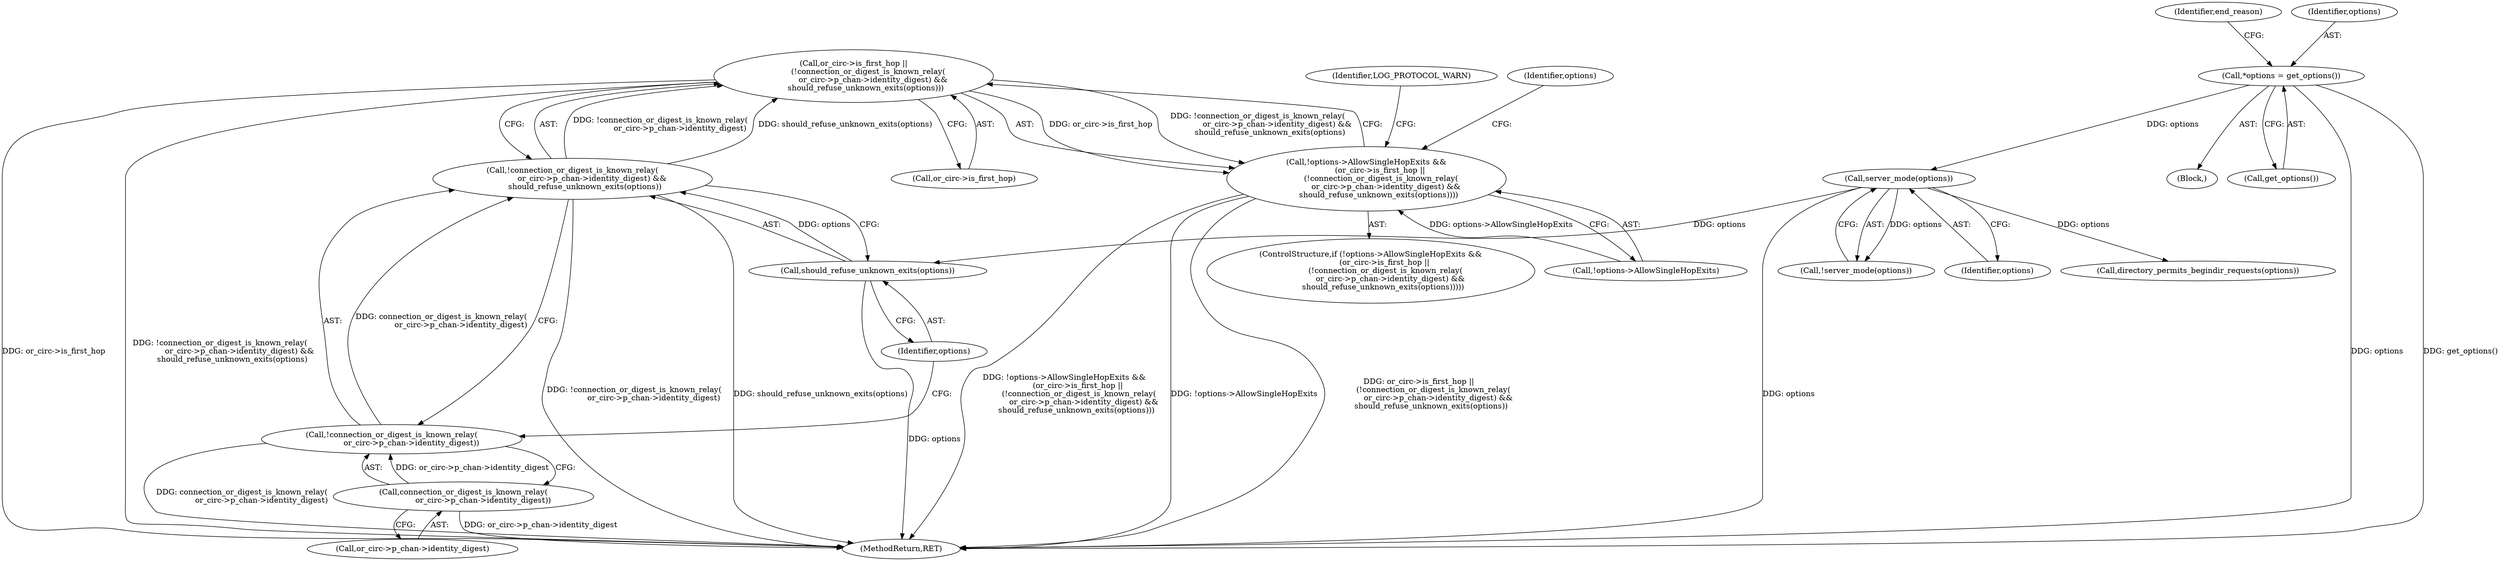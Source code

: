 digraph "0_tor_79b59a2dfcb68897ee89d98587d09e55f07e68d7@pointer" {
"1000264" [label="(Call,or_circ->is_first_hop ||\n            (!connection_or_digest_is_known_relay(\n                or_circ->p_chan->identity_digest) &&\n          should_refuse_unknown_exits(options)))"];
"1000268" [label="(Call,!connection_or_digest_is_known_relay(\n                or_circ->p_chan->identity_digest) &&\n          should_refuse_unknown_exits(options))"];
"1000269" [label="(Call,!connection_or_digest_is_known_relay(\n                or_circ->p_chan->identity_digest))"];
"1000270" [label="(Call,connection_or_digest_is_known_relay(\n                or_circ->p_chan->identity_digest))"];
"1000276" [label="(Call,should_refuse_unknown_exits(options))"];
"1000177" [label="(Call,server_mode(options))"];
"1000140" [label="(Call,*options = get_options())"];
"1000259" [label="(Call,!options->AllowSingleHopExits &&\n           (or_circ->is_first_hop ||\n            (!connection_or_digest_is_known_relay(\n                or_circ->p_chan->identity_digest) &&\n          should_refuse_unknown_exits(options))))"];
"1000264" [label="(Call,or_circ->is_first_hop ||\n            (!connection_or_digest_is_known_relay(\n                or_circ->p_chan->identity_digest) &&\n          should_refuse_unknown_exits(options)))"];
"1000697" [label="(MethodReturn,RET)"];
"1000259" [label="(Call,!options->AllowSingleHopExits &&\n           (or_circ->is_first_hop ||\n            (!connection_or_digest_is_known_relay(\n                or_circ->p_chan->identity_digest) &&\n          should_refuse_unknown_exits(options))))"];
"1000271" [label="(Call,or_circ->p_chan->identity_digest)"];
"1000176" [label="(Call,!server_mode(options))"];
"1000124" [label="(Block,)"];
"1000177" [label="(Call,server_mode(options))"];
"1000280" [label="(Identifier,LOG_PROTOCOL_WARN)"];
"1000265" [label="(Call,or_circ->is_first_hop)"];
"1000258" [label="(ControlStructure,if (!options->AllowSingleHopExits &&\n           (or_circ->is_first_hop ||\n            (!connection_or_digest_is_known_relay(\n                or_circ->p_chan->identity_digest) &&\n          should_refuse_unknown_exits(options)))))"];
"1000270" [label="(Call,connection_or_digest_is_known_relay(\n                or_circ->p_chan->identity_digest))"];
"1000178" [label="(Identifier,options)"];
"1000147" [label="(Identifier,end_reason)"];
"1000269" [label="(Call,!connection_or_digest_is_known_relay(\n                or_circ->p_chan->identity_digest))"];
"1000276" [label="(Call,should_refuse_unknown_exits(options))"];
"1000140" [label="(Call,*options = get_options())"];
"1000260" [label="(Call,!options->AllowSingleHopExits)"];
"1000142" [label="(Call,get_options())"];
"1000268" [label="(Call,!connection_or_digest_is_known_relay(\n                or_circ->p_chan->identity_digest) &&\n          should_refuse_unknown_exits(options))"];
"1000277" [label="(Identifier,options)"];
"1000321" [label="(Call,directory_permits_begindir_requests(options))"];
"1000141" [label="(Identifier,options)"];
"1000381" [label="(Identifier,options)"];
"1000264" -> "1000259"  [label="AST: "];
"1000264" -> "1000265"  [label="CFG: "];
"1000264" -> "1000268"  [label="CFG: "];
"1000265" -> "1000264"  [label="AST: "];
"1000268" -> "1000264"  [label="AST: "];
"1000259" -> "1000264"  [label="CFG: "];
"1000264" -> "1000697"  [label="DDG: or_circ->is_first_hop"];
"1000264" -> "1000697"  [label="DDG: !connection_or_digest_is_known_relay(\n                or_circ->p_chan->identity_digest) &&\n          should_refuse_unknown_exits(options)"];
"1000264" -> "1000259"  [label="DDG: or_circ->is_first_hop"];
"1000264" -> "1000259"  [label="DDG: !connection_or_digest_is_known_relay(\n                or_circ->p_chan->identity_digest) &&\n          should_refuse_unknown_exits(options)"];
"1000268" -> "1000264"  [label="DDG: !connection_or_digest_is_known_relay(\n                or_circ->p_chan->identity_digest)"];
"1000268" -> "1000264"  [label="DDG: should_refuse_unknown_exits(options)"];
"1000268" -> "1000269"  [label="CFG: "];
"1000268" -> "1000276"  [label="CFG: "];
"1000269" -> "1000268"  [label="AST: "];
"1000276" -> "1000268"  [label="AST: "];
"1000268" -> "1000697"  [label="DDG: !connection_or_digest_is_known_relay(\n                or_circ->p_chan->identity_digest)"];
"1000268" -> "1000697"  [label="DDG: should_refuse_unknown_exits(options)"];
"1000269" -> "1000268"  [label="DDG: connection_or_digest_is_known_relay(\n                or_circ->p_chan->identity_digest)"];
"1000276" -> "1000268"  [label="DDG: options"];
"1000269" -> "1000270"  [label="CFG: "];
"1000270" -> "1000269"  [label="AST: "];
"1000277" -> "1000269"  [label="CFG: "];
"1000269" -> "1000697"  [label="DDG: connection_or_digest_is_known_relay(\n                or_circ->p_chan->identity_digest)"];
"1000270" -> "1000269"  [label="DDG: or_circ->p_chan->identity_digest"];
"1000270" -> "1000271"  [label="CFG: "];
"1000271" -> "1000270"  [label="AST: "];
"1000270" -> "1000697"  [label="DDG: or_circ->p_chan->identity_digest"];
"1000276" -> "1000277"  [label="CFG: "];
"1000277" -> "1000276"  [label="AST: "];
"1000276" -> "1000697"  [label="DDG: options"];
"1000177" -> "1000276"  [label="DDG: options"];
"1000177" -> "1000176"  [label="AST: "];
"1000177" -> "1000178"  [label="CFG: "];
"1000178" -> "1000177"  [label="AST: "];
"1000176" -> "1000177"  [label="CFG: "];
"1000177" -> "1000697"  [label="DDG: options"];
"1000177" -> "1000176"  [label="DDG: options"];
"1000140" -> "1000177"  [label="DDG: options"];
"1000177" -> "1000321"  [label="DDG: options"];
"1000140" -> "1000124"  [label="AST: "];
"1000140" -> "1000142"  [label="CFG: "];
"1000141" -> "1000140"  [label="AST: "];
"1000142" -> "1000140"  [label="AST: "];
"1000147" -> "1000140"  [label="CFG: "];
"1000140" -> "1000697"  [label="DDG: get_options()"];
"1000140" -> "1000697"  [label="DDG: options"];
"1000259" -> "1000258"  [label="AST: "];
"1000259" -> "1000260"  [label="CFG: "];
"1000260" -> "1000259"  [label="AST: "];
"1000280" -> "1000259"  [label="CFG: "];
"1000381" -> "1000259"  [label="CFG: "];
"1000259" -> "1000697"  [label="DDG: !options->AllowSingleHopExits &&\n           (or_circ->is_first_hop ||\n            (!connection_or_digest_is_known_relay(\n                or_circ->p_chan->identity_digest) &&\n          should_refuse_unknown_exits(options)))"];
"1000259" -> "1000697"  [label="DDG: !options->AllowSingleHopExits"];
"1000259" -> "1000697"  [label="DDG: or_circ->is_first_hop ||\n            (!connection_or_digest_is_known_relay(\n                or_circ->p_chan->identity_digest) &&\n          should_refuse_unknown_exits(options))"];
"1000260" -> "1000259"  [label="DDG: options->AllowSingleHopExits"];
}
